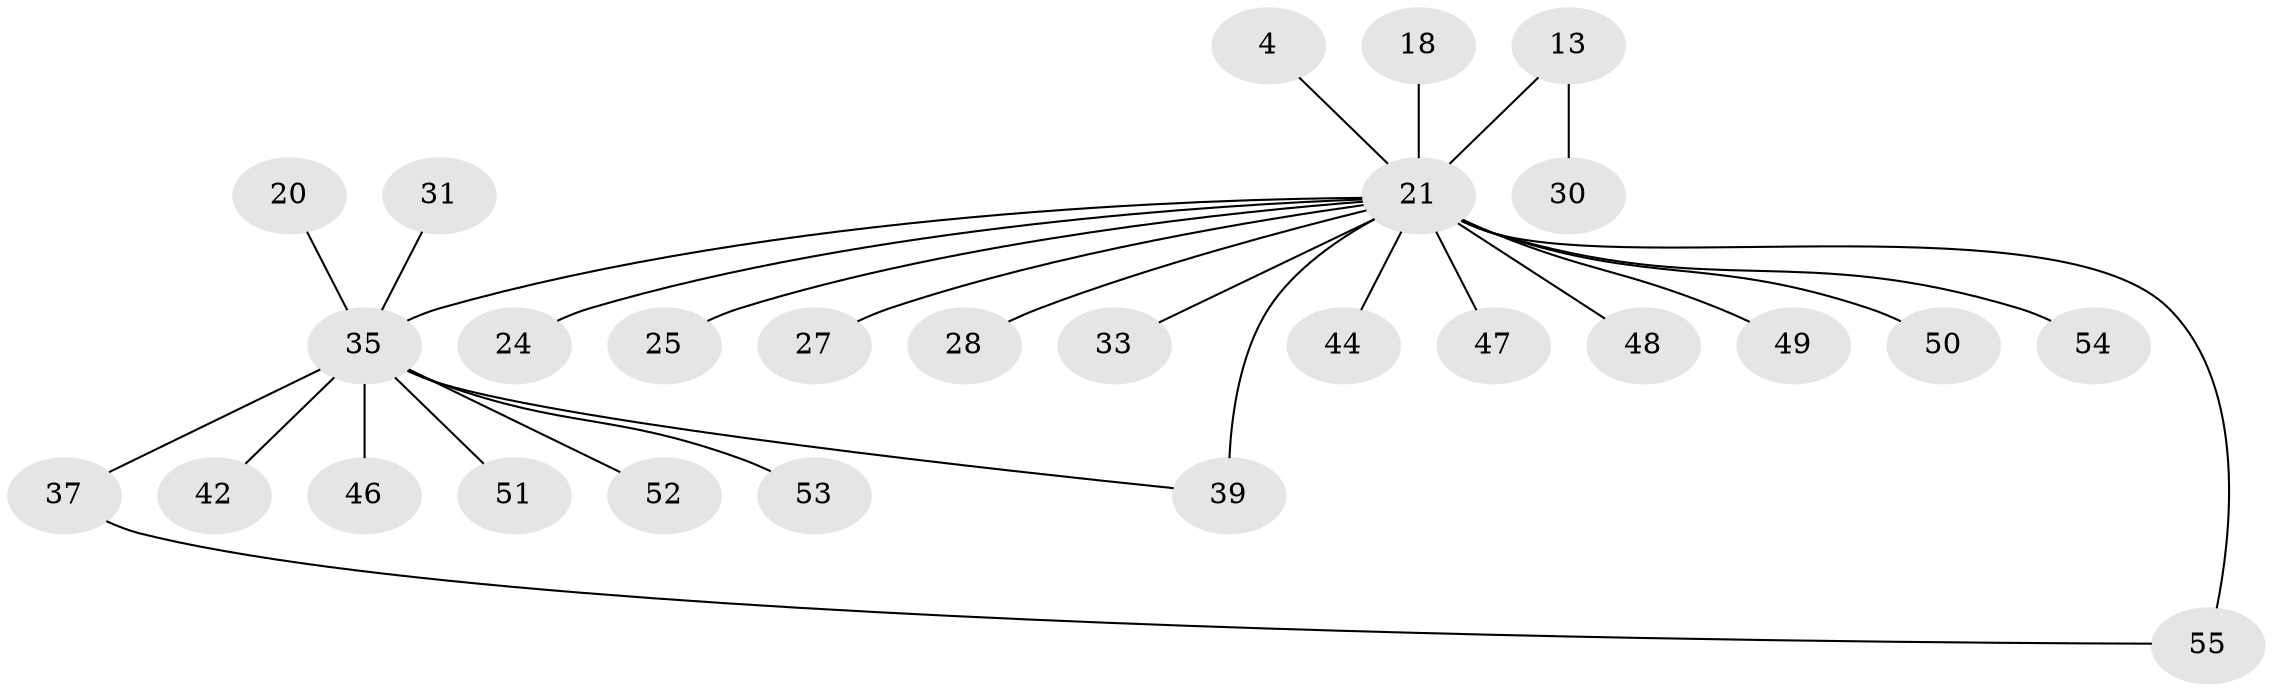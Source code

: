// original degree distribution, {4: 0.05454545454545454, 13: 0.01818181818181818, 14: 0.01818181818181818, 1: 0.509090909090909, 2: 0.18181818181818182, 5: 0.01818181818181818, 3: 0.14545454545454545, 7: 0.03636363636363636, 6: 0.01818181818181818}
// Generated by graph-tools (version 1.1) at 2025/47/03/09/25 04:47:15]
// undirected, 27 vertices, 28 edges
graph export_dot {
graph [start="1"]
  node [color=gray90,style=filled];
  4;
  13 [super="+9"];
  18;
  20;
  21 [super="+8+3"];
  24;
  25 [super="+7"];
  27 [super="+10"];
  28;
  30 [super="+17"];
  31;
  33;
  35 [super="+32+16"];
  37 [super="+19"];
  39;
  42;
  44;
  46;
  47;
  48;
  49 [super="+6"];
  50 [super="+34"];
  51;
  52;
  53;
  54 [super="+45+43+40"];
  55 [super="+26+1"];
  4 -- 21;
  13 -- 21 [weight=2];
  13 -- 30;
  18 -- 21;
  20 -- 35;
  21 -- 48;
  21 -- 35 [weight=3];
  21 -- 24;
  21 -- 28;
  21 -- 33;
  21 -- 39 [weight=2];
  21 -- 44;
  21 -- 47;
  21 -- 55 [weight=3];
  21 -- 49;
  21 -- 25;
  21 -- 27;
  21 -- 50;
  21 -- 54 [weight=4];
  31 -- 35;
  35 -- 42;
  35 -- 37;
  35 -- 53;
  35 -- 46;
  35 -- 51;
  35 -- 52;
  35 -- 39;
  37 -- 55;
}
